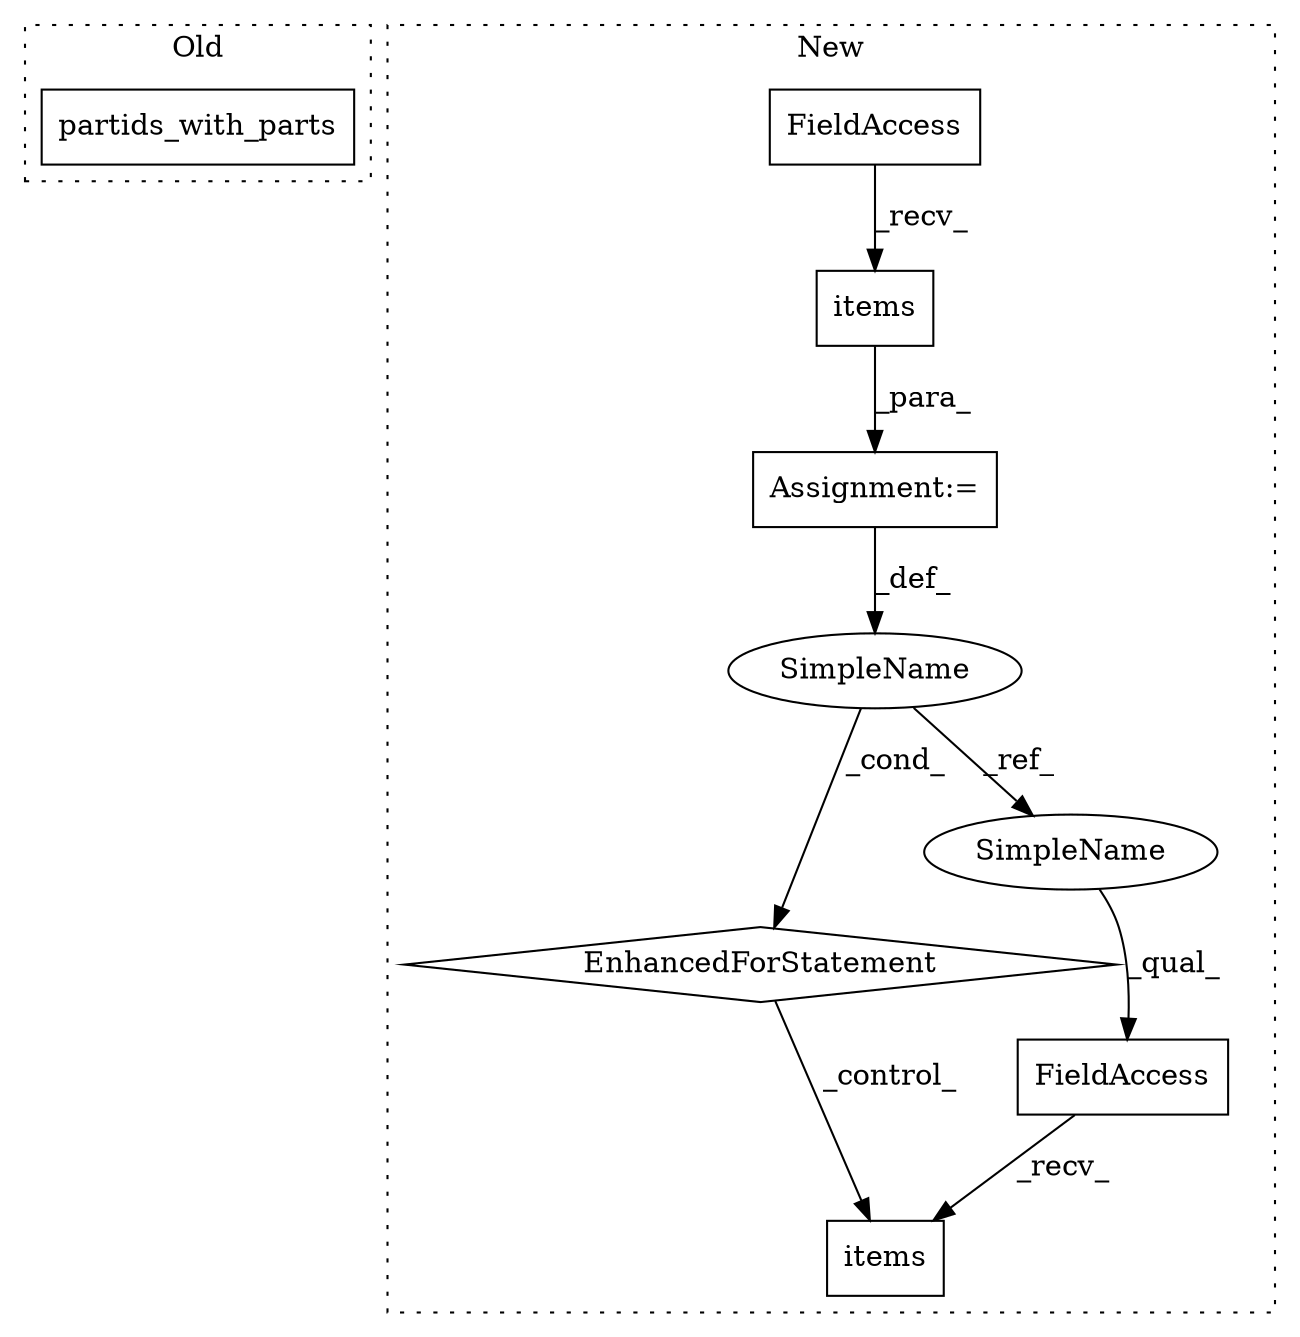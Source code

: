 digraph G {
subgraph cluster0 {
1 [label="partids_with_parts" a="32" s="1253" l="20" shape="box"];
label = "Old";
style="dotted";
}
subgraph cluster1 {
2 [label="EnhancedForStatement" a="70" s="771,874" l="68,2" shape="diamond"];
3 [label="SimpleName" a="42" s="843" l="3" shape="ellipse"];
4 [label="items" a="32" s="980" l="7" shape="box"];
5 [label="FieldAccess" a="22" s="970" l="9" shape="box"];
6 [label="Assignment:=" a="7" s="771,874" l="68,2" shape="box"];
7 [label="items" a="32" s="867" l="7" shape="box"];
8 [label="FieldAccess" a="22" s="849" l="17" shape="box"];
9 [label="SimpleName" a="42" s="970" l="3" shape="ellipse"];
label = "New";
style="dotted";
}
2 -> 4 [label="_control_"];
3 -> 9 [label="_ref_"];
3 -> 2 [label="_cond_"];
5 -> 4 [label="_recv_"];
6 -> 3 [label="_def_"];
7 -> 6 [label="_para_"];
8 -> 7 [label="_recv_"];
9 -> 5 [label="_qual_"];
}